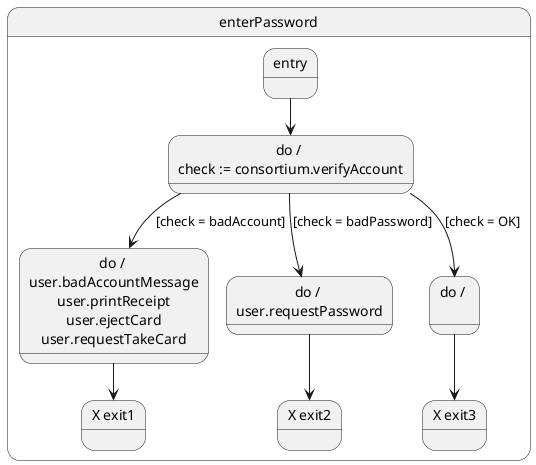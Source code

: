 @startuml
state "enterPassword" as enterPassword {
  state "entry" as enterPassword_entry
  state "do / \ncheck := consortium.verifyAccount" as state_1
  enterPassword_entry --> state_1
  state "do / \nuser.badAccountMessage\nuser.printReceipt\nuser.ejectCard\nuser.requestTakeCard" as state_2
  state "X exit1" as exit_1
  state_2 --> exit_1
  state_1 --> state_2 : [check = badAccount]
  state "do / \nuser.requestPassword" as state_3
  state "X exit2" as exit_2
  state_3 --> exit_2
  state_1 --> state_3 : [check = badPassword]
  state "do / \n" as state_4
  state "X exit3" as exit_3
  state_4 --> exit_3
  state_1 --> state_4 : [check = OK]
}
@enduml
